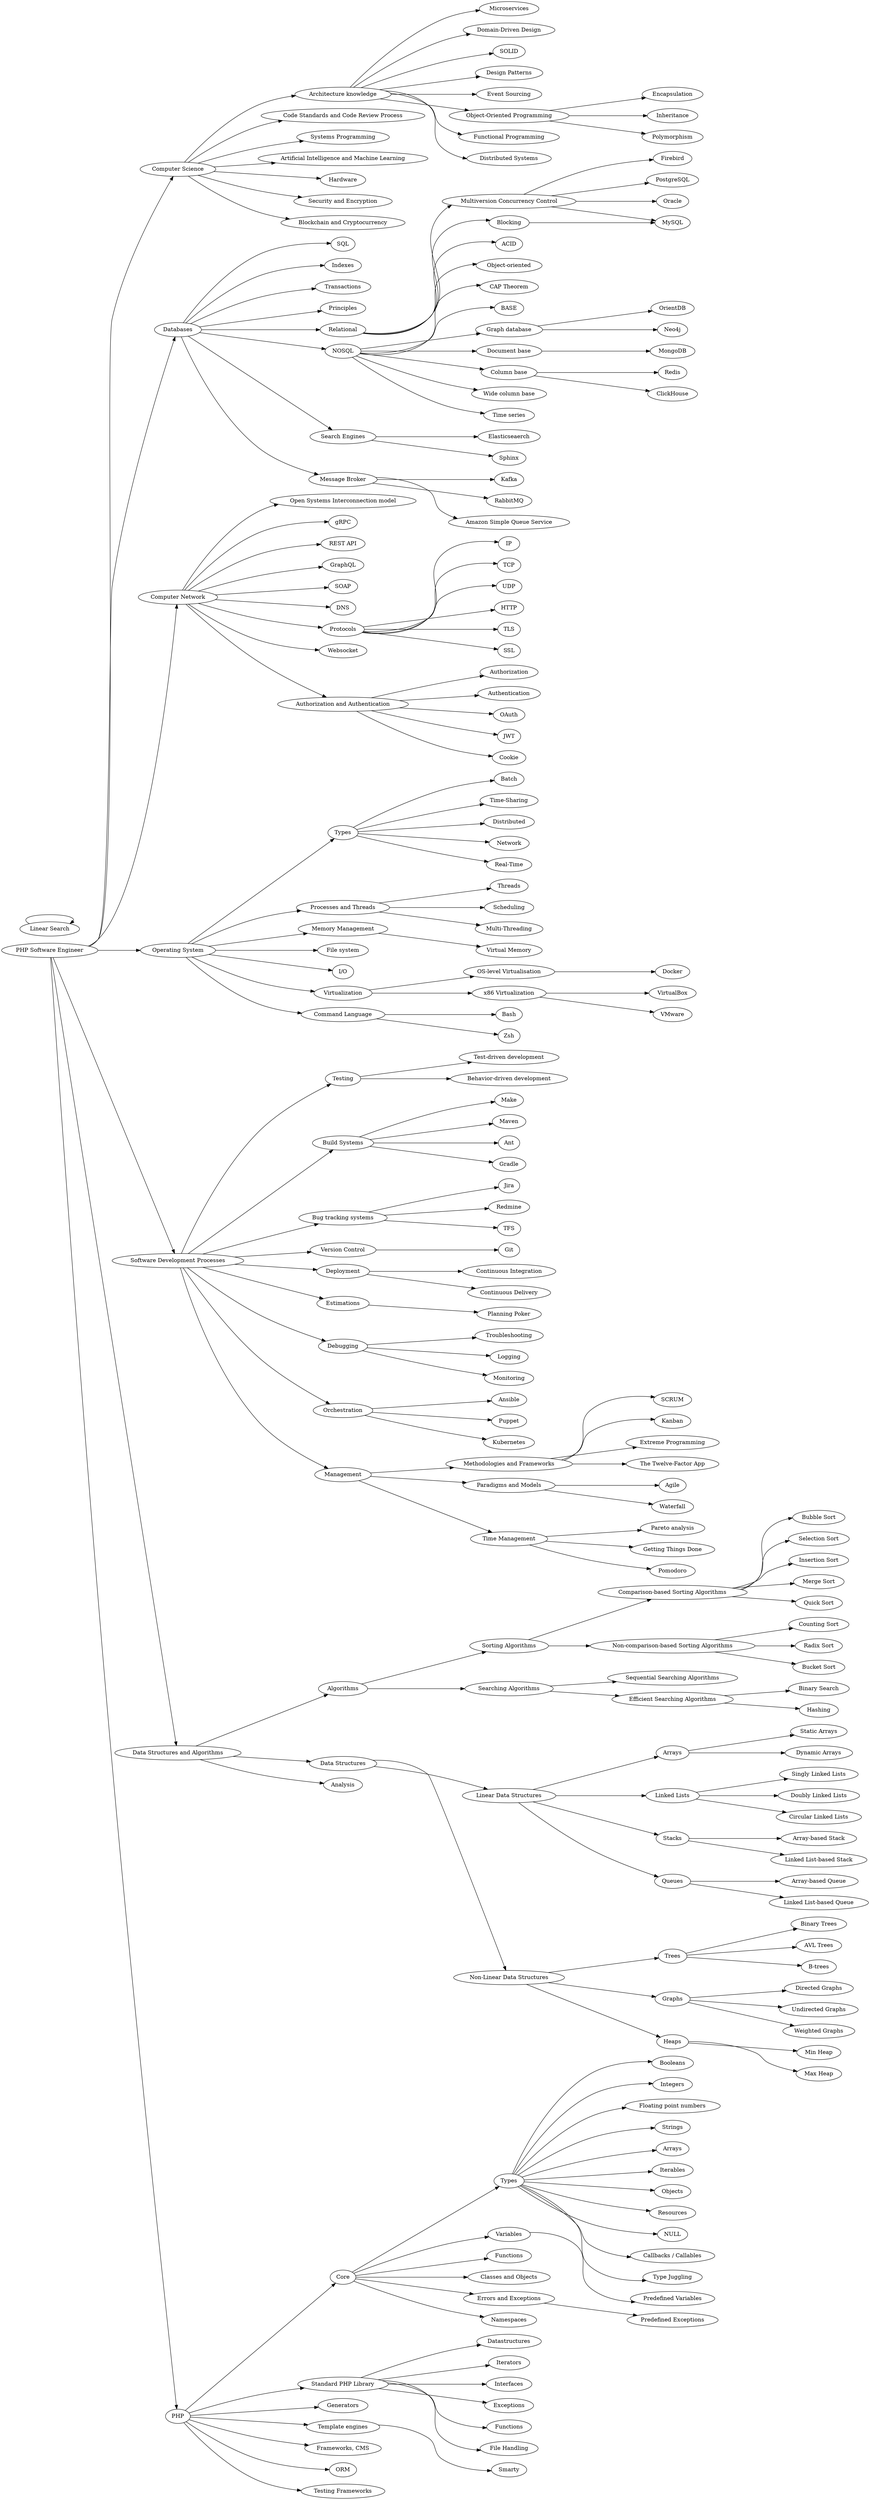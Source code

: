digraph roadmap {
	rankdir=LR;
	cs->cs_architecture;	
	cs->code;	
	cs->cs_systems;	
	cs->cs_ai;	
	cs->cs_hardware;	
	cs->cs_security;	
	cs->cs_blockchain;	
	cs_architecture->cs_architecture_microservices;	
	cs_architecture->cs_architecture_ddd;	
	cs_architecture->cs_architecture_solid;	
	cs_architecture->cs_architecture_patterns;	
	cs_architecture->cs_architecture_event;	
	cs_architecture->cs_architecture_oop;	
	cs_architecture->cs_architecture_func;	
	cs_architecture->cs_architecture_distributed;	
	cs_architecture_oop->cs_architecture_oop_encapsulation;	
	cs_architecture_oop->cs_architecture_oop_inheritance;	
	cs_architecture_oop->cs_architecture_oop_polymorphism;	
	db->db_sql;	
	db->db_indexes;	
	db->db_transactions;	
	db->db_principles;	
	db->db_relational;	
	db->db_nosql;	
	db->db_search;	
	db->db_message_broker;	
	db_message_broker->db_message_broker_kafka;	
	db_message_broker->db_message_broker_rabbit;	
	db_message_broker->db_message_broker_awssqs;	
	db_relational->db_relational_mvcc;	
	db_relational->db_relational_blocking;	
	db_relational->db_relational_acid;	
	db_relational->db_relational_oo;	
	db_relational_mvcc->db_relational_firebird;	
	db_relational_mvcc->db_relational_postgres;	
	db_relational_mvcc->db_relational_oracle;	
	db_relational_mvcc->db_mysql;	
	db_relational_blocking->db_mysql;	
	db_nosql->db_nosql_cap;	
	db_nosql->db_nosql_base;	
	db_nosql->db_nosql_graph;	
	db_nosql->db_nosql_doc;	
	db_nosql->db_nosql_colbase;	
	db_nosql->db_nosql_colwidebase;	
	db_nosql->db_nosql_time;	
	db_nosql_graph->db_nosql_orient;	
	db_nosql_graph->db_nosql_neo4j;	
	db_nosql_doc->db_nosql_mongo;	
	db_nosql_colbase->db_nosql_redis;	
	db_nosql_colbase->db_nosql_clickhouse;	
	db_search->db_search_elasticseaerch;	
	db_search->db_search_sphinx;	
	net->net_osi;	
	net->net_grpc;	
	net->net_restapi;	
	net->net_graphql;	
	net->net_soap;	
	net->net_dns;	
	net->net_protocols;	
	net->net_websocket;	
	net->net_auth;	
	net_protocols->net_protocols_ip;	
	net_protocols->net_protocols_tcp;	
	net_protocols->net_protocols_udp;	
	net_protocols->net_protocols_http;	
	net_protocols->net_protocols_tls;	
	net_protocols->net_protocols_ssl;	
	net_auth->net_auth_authorization;	
	net_auth->net_auth_authentication;	
	net_auth->net_auth_oauth;	
	net_auth->net_auth_jwt;	
	net_auth->net_auth_cookie;	
	os->os_types;	
	os->os_processes;	
	os->os_memory;	
	os->os_filesystem;	
	os->os_io;	
	os->os_virtualization;	
	os->os_shell;	
	os_memory->os_memory_virtual;	
	os_types->os_types_batch;	
	os_types->os_types_time_sharing;	
	os_types->os_types_distributed;	
	os_types->os_types_network;	
	os_types->os_types_realtime;	
	os_processes->os_processes_threads;	
	os_processes->os_processes_scheduling;	
	os_processes->os_processes_multithreading;	
	os_virtualization->os_virtualization_level;	
	os_virtualization->os_virtualization_x86;	
	os_virtualization_level->os_virtualization_level_docker;	
	os_virtualization_x86->os_virtualization_x86_virtualbox;	
	os_virtualization_x86->os_virtualization_x86_vmware;	
	os_shell->os_shell_bash;	
	os_shell->os_shell_zsh;	
	dev->dev_testing;	
	dev->dev_build;	
	dev->dev_trackers;	
	dev->dev_version;	
	dev->dev_deployment;	
	dev->dev_estimation;	
	dev->dev_debugging;	
	dev->dev_orchestration;	
	dev->dev_management;	
	dev_orchestration->dev_orchestration_ansible;	
	dev_orchestration->dev_orchestration_puppet;	
	dev_orchestration->dev_orchestration_k8s;	
	dev_debugging->dev_debugging_troubleshooting;	
	dev_debugging->dev_debugging_logging;	
	dev_debugging->dev_debugging_monitoring;	
	dev_testing->dev_testing_tdd;	
	dev_testing->dev_testing_bdd;	
	dev_trackers->dev_trackers_jira;	
	dev_trackers->dev_trackers_redmine;	
	dev_trackers->dev_trackers_tfs;	
	dev_version->dev_version_git;	
	dev_deployment->dev_deployment_ci;	
	dev_deployment->dev_deployment_cd;	
	dev_management->dev_methodologies;	
	dev_management->dev_paradigms;	
	dev_management->management_time;	
	dev_paradigms->management_paradigms_agile;	
	dev_paradigms->management_paradigms_waterfall;	
	management_time->management_time_pareto;	
	management_time->management_time_gtd;	
	management_time->management_time_pomodoro;	
	dev_methodologies->dev_methodologies_scrum;	
	dev_methodologies->dev_methodologies_kanban;	
	dev_methodologies->dev_methodologies_xp;	
	dev_methodologies->dev_methodologies_12factors;	
	dev_estimation->management_estimation_poker;	
	dev_build->dev_build_make;	
	dev_build->dev_build_maven;	
	dev_build->dev_build_ant;	
	dev_build->dev_build_gradle;	
	dsa->dsa_algorithms;	
	dsa->dsa_data;	
	dsa->dsa_analysis;	
	dsa_algorithms->dsa_algorithms_sorting;	
	dsa_algorithms->dsa_algorithms_searching;	
	dsa_data->dsa_data_linear;	
	dsa_data->dsa_data_nonlinear;	
	dsa_algorithms_sorting->dsa_algorithms_sorting_comparison;	
	dsa_algorithms_sorting->dsa_algorithms_sorting_noncomparison;	
	dsa_algorithms_searching->dsa_algorithms_searching_sequential;	
	dsa_algorithms_searching->dsa_algorithms_searching_efficient;	
	dsa_data_linear->dsa_data_linear_arrays;	
	dsa_data_linear->dsa_data_linear_lists;	
	dsa_data_linear->dsa_data_linear_stacks;	
	dsa_data_linear->dsa_data_linear_queues;	
	dsa_data_nonlinear->dsa_data_nonlinear_trees;	
	dsa_data_nonlinear->dsa_data_nonlinear_graphs;	
	dsa_data_nonlinear->dsa_data_nonlinear_heaps;	
	dsa_algorithms_sorting_comparison->dsa_algorithms_sorting_comparison_bubble;	
	dsa_algorithms_sorting_comparison->dsa_algorithms_sorting_comparison_selection;	
	dsa_algorithms_sorting_comparison->dsa_algorithms_sorting_comparison_insertion;	
	dsa_algorithms_sorting_comparison->dsa_algorithms_sorting_comparison_merge;	
	dsa_algorithms_sorting_comparison->dsa_algorithms_sorting_comparison_quick;	
	dsa_algorithms_sorting_noncomparison->dsa_algorithms_sorting_noncomparison_counting;	
	dsa_algorithms_sorting_noncomparison->dsa_algorithms_sorting_noncomparison_radix;	
	dsa_algorithms_sorting_noncomparison->dsa_algorithms_sorting_noncomparison_bucket;	
	dsa_algorithms_searching_sequential_linear->dsa_algorithms_searching_sequential_linear;	
	dsa_algorithms_searching_efficient->dsa_algorithms_searching_efficient_binary;	
	dsa_algorithms_searching_efficient->dsa_algorithms_searching_efficient_hashing;	
	dsa_data_linear_arrays->dsa_data_linear_arrays_static;	
	dsa_data_linear_arrays->dsa_data_linear_arrays_dynamic;	
	dsa_data_linear_lists->dsa_data_linear_lists_singly;	
	dsa_data_linear_lists->dsa_data_linear_lists_doubly;	
	dsa_data_linear_lists->dsa_data_linear_lists_circular;	
	dsa_data_linear_stacks->dsa_data_linear_stacks_array;	
	dsa_data_linear_stacks->dsa_data_linear_stacks_list;	
	dsa_data_linear_queues->dsa_data_linear_queues_array;	
	dsa_data_linear_queues->dsa_data_linear_queues_list;	
	dsa_data_nonlinear_trees->dsa_data_nonlinear_trees_binary;	
	dsa_data_nonlinear_trees->dsa_data_nonlinear_trees_avl;	
	dsa_data_nonlinear_trees->dsa_data_nonlinear_trees_b;	
	dsa_data_nonlinear_graphs->dsa_data_nonlinear_graphs_directed;	
	dsa_data_nonlinear_graphs->dsa_data_nonlinear_graphs_undirected;	
	dsa_data_nonlinear_graphs->dsa_data_nonlinear_graphs_weighted;	
	dsa_data_nonlinear_heaps->dsa_data_nonlinear_heaps_min;	
	dsa_data_nonlinear_heaps->dsa_data_nonlinear_heaps_max;	
	php->php_core;	
	php_core->php_types;	
	php_core->php_variables;	
	php_core->php_functions;	
	php_core->php_oop;	
	php_core->php_errors;	
	php_core->php_namespaces;	
	php->php_spl;	
	php->php_generators;	
	php->php_templates;	
	php->php_frameworks;	
	php->php_orm;	
	php->php_testing;	
	php_types->php_booleans;	
	php_types->php_integers;	
	php_types->php_floating;	
	php_types->php_strings;	
	php_types->php_arrays;	
	php_types->php_iterables;	
	php_types->php_objects;	
	php_types->php_resources;	
	php_types->php_null;	
	php_types->php_callbacks;	
	php_types->php_juggling;	
	php_spl->php_spl_datastructures;	
	php_spl->php_spl_iterators;	
	php_spl->php_spl_interfaces;	
	php_spl->php_spl_exceptions;	
	php_spl->php_spl_functions;	
	php_spl->php_spl_files;	
	php_variables->php_variables_predefined;	
	php_errors->php_errors_predefined;	
	php_templates->php_templates_smarty;	
	backend->cs;	
	backend->db;	
	backend->net;	
	backend->os;	
	backend->dev;	
	backend->dsa;	
	backend->php;	
	cs [ label="Computer Science" ];
	cs_architecture [ label="Architecture knowledge" ];
	code [ label="Code Standards and Code Review Process" ];
	cs_systems [ label="Systems Programming" ];
	cs_ai [ label="Artificial Intelligence and Machine Learning" ];
	cs_hardware [ label="Hardware" ];
	cs_security [ label="Security and Encryption" ];
	cs_blockchain [ label="Blockchain and Cryptocurrency" ];
	cs_architecture_microservices [ label="Microservices" ];
	cs_architecture_ddd [ label="Domain-Driven Design" ];
	cs_architecture_solid [ label="SOLID" ];
	cs_architecture_patterns [ label="Design Patterns" ];
	cs_architecture_event [ label="Event Sourcing" ];
	cs_architecture_oop [ label="Object-Oriented Programming" ];
	cs_architecture_func [ label="Functional Programming" ];
	cs_architecture_distributed [ label="Distributed Systems" ];
	cs_architecture_oop_encapsulation [ label="Encapsulation" ];
	cs_architecture_oop_inheritance [ label="Inheritance" ];
	cs_architecture_oop_polymorphism [ label="Polymorphism" ];
	db [ label="Databases" ];
	db_sql [ label="SQL" ];
	db_indexes [ label="Indexes" ];
	db_transactions [ label="Transactions" ];
	db_principles [ label="Principles" ];
	db_relational [ label="Relational" ];
	db_nosql [ label="NOSQL" ];
	db_search [ label="Search Engines" ];
	db_message_broker [ label="Message Broker" ];
	db_message_broker_kafka [ label="Kafka" ];
	db_message_broker_rabbit [ label="RabbitMQ" ];
	db_message_broker_awssqs [ label="Amazon Simple Queue Service" ];
	db_relational_mvcc [ label="Multiversion Concurrency Control" ];
	db_relational_blocking [ label="Blocking" ];
	db_relational_acid [ label="ACID" ];
	db_relational_oo [ label="Object-oriented" ];
	db_relational_firebird [ label="Firebird" ];
	db_relational_postgres [ label="PostgreSQL" ];
	db_relational_oracle [ label="Oracle" ];
	db_mysql [ label="MySQL" ];
	db_nosql_cap [ label="CAP Theorem" ];
	db_nosql_base [ label="BASE" ];
	db_nosql_graph [ label="Graph database" ];
	db_nosql_doc [ label="Document base" ];
	db_nosql_colbase [ label="Column base" ];
	db_nosql_colwidebase [ label="Wide column base" ];
	db_nosql_time [ label="Time series" ];
	db_nosql_orient [ label="OrientDB" ];
	db_nosql_neo4j [ label="Neo4j" ];
	db_nosql_mongo [ label="MongoDB" ];
	db_nosql_redis [ label="Redis" ];
	db_nosql_clickhouse [ label="ClickHouse" ];
	db_search_elasticseaerch [ label="Elasticseaerch" ];
	db_search_sphinx [ label="Sphinx" ];
	net [ label="Computer Network" ];
	net_osi [ label="Open Systems Interconnection model" ];
	net_grpc [ label="gRPC" ];
	net_restapi [ label="REST API" ];
	net_graphql [ label="GraphQL" ];
	net_soap [ label="SOAP" ];
	net_dns [ label="DNS" ];
	net_protocols [ label="Protocols" ];
	net_websocket [ label="Websocket" ];
	net_auth [ label="Authorization and Authentication" ];
	net_protocols_ip [ label="IP" ];
	net_protocols_tcp [ label="TCP" ];
	net_protocols_udp [ label="UDP" ];
	net_protocols_http [ label="HTTP" ];
	net_protocols_tls [ label="TLS" ];
	net_protocols_ssl [ label="SSL" ];
	net_auth_authorization [ label="Authorization" ];
	net_auth_authentication [ label="Authentication" ];
	net_auth_oauth [ label="OAuth" ];
	net_auth_jwt [ label="JWT" ];
	net_auth_cookie [ label="Cookie" ];
	os [ label="Operating System" ];
	os_types [ label="Types" ];
	os_processes [ label="Processes and Threads" ];
	os_memory [ label="Memory Management" ];
	os_filesystem [ label="File system" ];
	os_io [ label="I/O" ];
	os_virtualization [ label="Virtualization" ];
	os_shell [ label="Command Language" ];
	os_memory_virtual [ label="Virtual Memory" ];
	os_types_batch [ label="Batch" ];
	os_types_time_sharing [ label="Time-Sharing" ];
	os_types_distributed [ label="Distributed" ];
	os_types_network [ label="Network" ];
	os_types_realtime [ label="Real-Time" ];
	os_processes_threads [ label="Threads" ];
	os_processes_scheduling [ label="Scheduling" ];
	os_processes_multithreading [ label="Multi-Threading" ];
	os_virtualization_level [ label="OS-level Virtualisation" ];
	os_virtualization_x86 [ label="x86 Virtualization" ];
	os_virtualization_level_docker [ label="Docker" ];
	os_virtualization_x86_virtualbox [ label="VirtualBox" ];
	os_virtualization_x86_vmware [ label="VMware" ];
	os_shell_bash [ label="Bash" ];
	os_shell_zsh [ label="Zsh" ];
	dev [ label="Software Development Processes" ];
	dev_testing [ label="Testing" ];
	dev_build [ label="Build Systems" ];
	dev_trackers [ label="Bug tracking systems" ];
	dev_version [ label="Version Control" ];
	dev_deployment [ label="Deployment" ];
	dev_estimation [ label="Estimations" ];
	dev_debugging [ label="Debugging" ];
	dev_orchestration [ label="Orchestration" ];
	dev_management [ label="Management" ];
	dev_orchestration_ansible [ label="Ansible" ];
	dev_orchestration_puppet [ label="Puppet" ];
	dev_orchestration_k8s [ label="Kubernetes" ];
	dev_debugging_troubleshooting [ label="Troubleshooting" ];
	dev_debugging_logging [ label="Logging" ];
	dev_debugging_monitoring [ label="Monitoring" ];
	dev_testing_tdd [ label="Test-driven development" ];
	dev_testing_bdd [ label="Behavior-driven development" ];
	dev_trackers_jira [ label="Jira" ];
	dev_trackers_redmine [ label="Redmine" ];
	dev_trackers_tfs [ label="TFS" ];
	dev_version_git [ label="Git" ];
	dev_deployment_ci [ label="Continuous Integration" ];
	dev_deployment_cd [ label="Continuous Delivery" ];
	dev_methodologies [ label="Methodologies and Frameworks" ];
	dev_paradigms [ label="Paradigms and Models" ];
	management_time [ label="Time Management" ];
	management_paradigms_agile [ label="Agile" ];
	management_paradigms_waterfall [ label="Waterfall" ];
	management_time_pareto [ label="Pareto analysis" ];
	management_time_gtd [ label="Getting Things Done" ];
	management_time_pomodoro [ label="Pomodoro" ];
	dev_methodologies_scrum [ label="SCRUM" ];
	dev_methodologies_kanban [ label="Kanban" ];
	dev_methodologies_xp [ label="Extreme Programming" ];
	dev_methodologies_12factors [ label="The Twelve-Factor App" ];
	management_estimation_poker [ label="Planning Poker" ];
	dev_build_make [ label="Make" ];
	dev_build_maven [ label="Maven" ];
	dev_build_ant [ label="Ant" ];
	dev_build_gradle [ label="Gradle" ];
	dsa [ label="Data Structures and Algorithms" ];
	dsa_algorithms [ label="Algorithms" ];
	dsa_data [ label="Data Structures" ];
	dsa_analysis [ label="Analysis" ];
	dsa_algorithms_sorting [ label="Sorting Algorithms" ];
	dsa_algorithms_searching [ label="Searching Algorithms" ];
	dsa_data_linear [ label="Linear Data Structures" ];
	dsa_data_nonlinear [ label="Non-Linear Data Structures" ];
	dsa_algorithms_sorting_comparison [ label="Comparison-based Sorting Algorithms" ];
	dsa_algorithms_sorting_noncomparison [ label="Non-comparison-based Sorting Algorithms" ];
	dsa_algorithms_searching_sequential [ label="Sequential Searching Algorithms" ];
	dsa_algorithms_searching_efficient [ label="Efficient Searching Algorithms" ];
	dsa_data_linear_arrays [ label="Arrays" ];
	dsa_data_linear_lists [ label="Linked Lists" ];
	dsa_data_linear_stacks [ label="Stacks" ];
	dsa_data_linear_queues [ label="Queues" ];
	dsa_data_nonlinear_trees [ label="Trees" ];
	dsa_data_nonlinear_graphs [ label="Graphs" ];
	dsa_data_nonlinear_heaps [ label="Heaps" ];
	dsa_algorithms_sorting_comparison_bubble [ label="Bubble Sort" ];
	dsa_algorithms_sorting_comparison_selection [ label="Selection Sort" ];
	dsa_algorithms_sorting_comparison_insertion [ label="Insertion Sort" ];
	dsa_algorithms_sorting_comparison_merge [ label="Merge Sort" ];
	dsa_algorithms_sorting_comparison_quick [ label="Quick Sort" ];
	dsa_algorithms_sorting_noncomparison_counting [ label="Counting Sort" ];
	dsa_algorithms_sorting_noncomparison_radix [ label="Radix Sort" ];
	dsa_algorithms_sorting_noncomparison_bucket [ label="Bucket Sort" ];
	dsa_algorithms_searching_sequential_linear [ label="Linear Search" ];
	dsa_algorithms_searching_efficient_binary [ label="Binary Search" ];
	dsa_algorithms_searching_efficient_hashing [ label="Hashing" ];
	dsa_data_linear_arrays_static [ label="Static Arrays" ];
	dsa_data_linear_arrays_dynamic [ label="Dynamic Arrays" ];
	dsa_data_linear_lists_singly [ label="Singly Linked Lists" ];
	dsa_data_linear_lists_doubly [ label="Doubly Linked Lists" ];
	dsa_data_linear_lists_circular [ label="Circular Linked Lists" ];
	dsa_data_linear_stacks_array [ label="Array-based Stack" ];
	dsa_data_linear_stacks_list [ label="Linked List-based Stack" ];
	dsa_data_linear_queues_array [ label="Array-based Queue" ];
	dsa_data_linear_queues_list [ label="Linked List-based Queue" ];
	dsa_data_nonlinear_trees_binary [ label="Binary Trees" ];
	dsa_data_nonlinear_trees_avl [ label="AVL Trees" ];
	dsa_data_nonlinear_trees_b [ label="B-trees" ];
	dsa_data_nonlinear_graphs_directed [ label="Directed Graphs" ];
	dsa_data_nonlinear_graphs_undirected [ label="Undirected Graphs" ];
	dsa_data_nonlinear_graphs_weighted [ label="Weighted Graphs" ];
	dsa_data_nonlinear_heaps_min [ label="Min Heap" ];
	dsa_data_nonlinear_heaps_max [ label="Max Heap" ];
	php [ label="PHP" ];
	php_core [ label="Core" ];
	php_types [ label="Types" ];
	php_variables [ label="Variables" ];
	php_functions [ label="Functions" ];
	php_oop [ label="Classes and Objects" ];
	php_errors [ label="Errors and Exceptions" ];
	php_namespaces [ label="Namespaces" ];
	php_spl [ label="Standard PHP Library" ];
	php_generators [ label="Generators" ];
	php_templates [ label="Template engines" ];
	php_frameworks [ label="Frameworks, CMS" ];
	php_orm [ label="ORM" ];
	php_testing [ label="Testing Frameworks" ];
	php_booleans [ label="Booleans" ];
	php_integers [ label="Integers" ];
	php_floating [ label="Floating point numbers" ];
	php_strings [ label="Strings" ];
	php_arrays [ label="Arrays" ];
	php_iterables [ label="Iterables" ];
	php_objects [ label="Objects" ];
	php_resources [ label="Resources" ];
	php_null [ label="NULL" ];
	php_callbacks [ label="Callbacks / Callables" ];
	php_juggling [ label="Type Juggling" ];
	php_spl_datastructures [ label="Datastructures" ];
	php_spl_iterators [ label="Iterators" ];
	php_spl_interfaces [ label="Interfaces" ];
	php_spl_exceptions [ label="Exceptions" ];
	php_spl_functions [ label="Functions" ];
	php_spl_files [ label="File Handling" ];
	php_variables_predefined [ label="Predefined Variables" ];
	php_errors_predefined [ label="Predefined Exceptions" ];
	php_templates_smarty [ label="Smarty" ];
	backend [ label="PHP Software Engineer" ];
}
